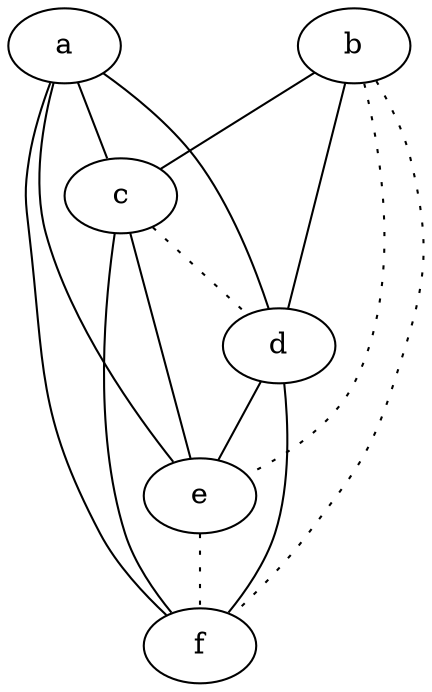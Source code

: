 graph {
a -- c;
a -- d;
a -- e;
a -- f;
b -- c;
b -- d;
b -- e [style=dotted];
b -- f [style=dotted];
c -- d [style=dotted];
c -- e;
c -- f;
d -- e;
d -- f;
e -- f [style=dotted];
}
